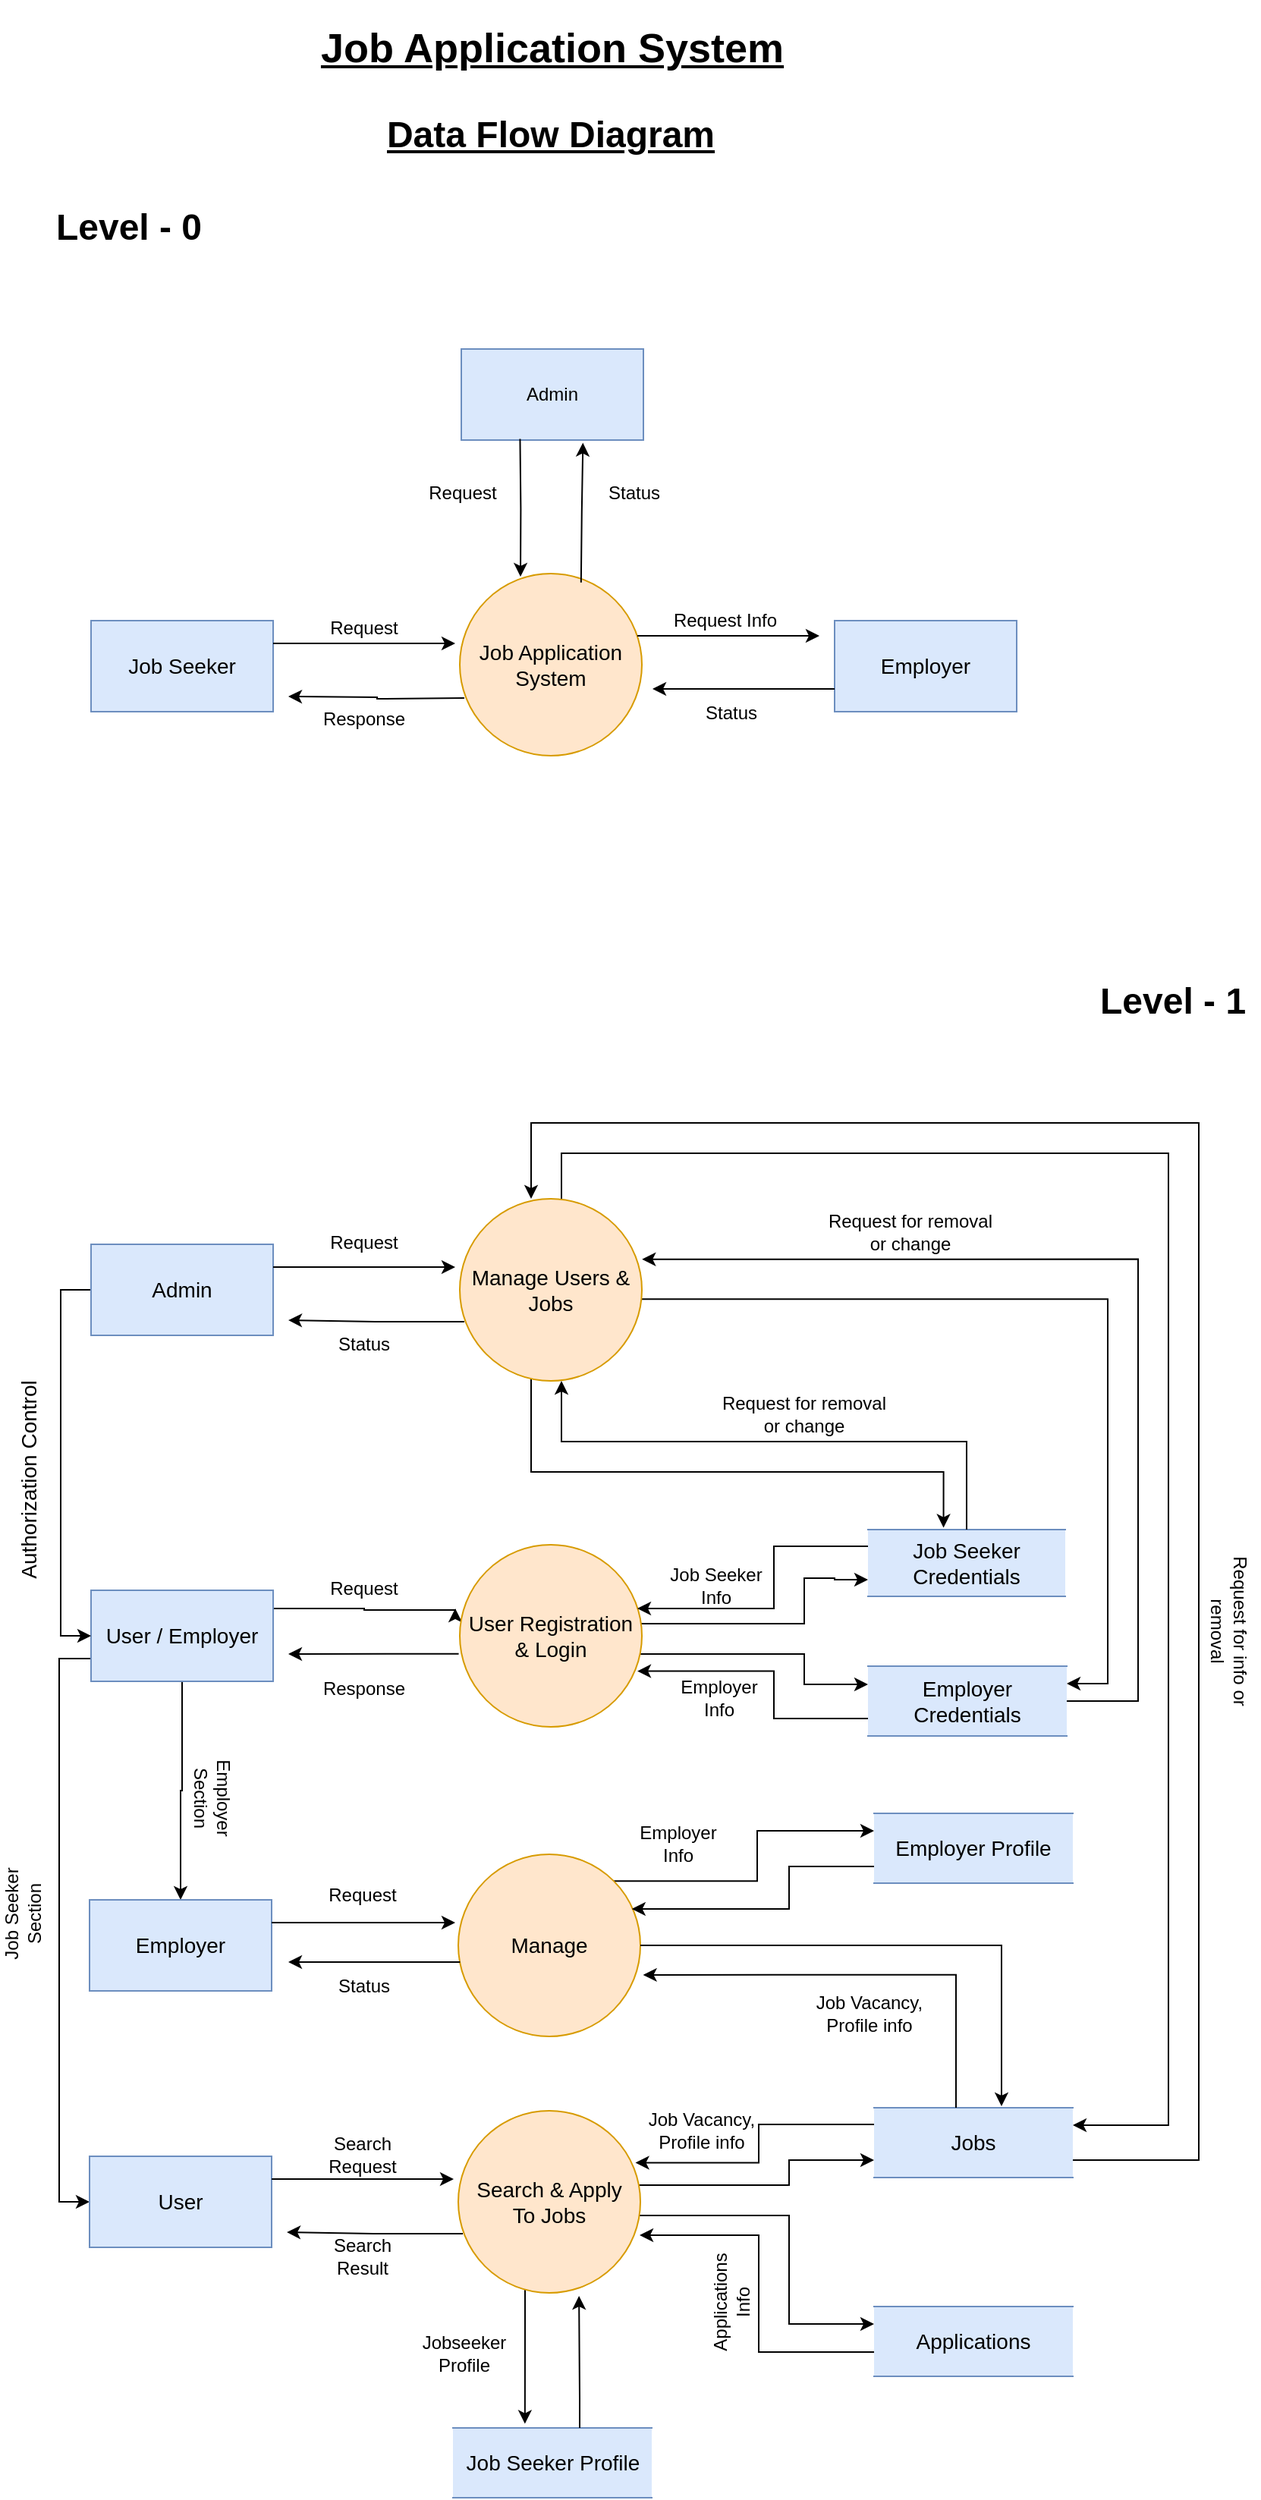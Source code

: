 <mxfile version="22.1.11" type="github" pages="2">
  <diagram name="DFD" id="n0FZbdHuvzvqF5hNi4Mt">
    <mxGraphModel dx="1100" dy="575" grid="1" gridSize="10" guides="1" tooltips="1" connect="1" arrows="1" fold="1" page="1" pageScale="1" pageWidth="827" pageHeight="1169" math="0" shadow="0">
      <root>
        <mxCell id="0" />
        <mxCell id="1" parent="0" />
        <mxCell id="ZXx62WjoBj0hGwNEn4ZQ-1" value="&lt;h1&gt;&lt;font style=&quot;font-size: 27px;&quot;&gt;Job Application System&lt;/font&gt;&lt;/h1&gt;" style="text;html=1;strokeColor=none;fillColor=none;spacing=5;spacingTop=-20;whiteSpace=wrap;overflow=hidden;rounded=0;align=center;fontStyle=4" parent="1" vertex="1">
          <mxGeometry x="289" y="40" width="330" height="40" as="geometry" />
        </mxCell>
        <mxCell id="ZXx62WjoBj0hGwNEn4ZQ-2" value="&lt;h1&gt;Data Flow Diagram&lt;/h1&gt;" style="text;html=1;strokeColor=none;fillColor=none;spacing=5;spacingTop=-20;whiteSpace=wrap;overflow=hidden;rounded=0;align=center;fontStyle=4" parent="1" vertex="1">
          <mxGeometry x="328" y="99" width="250" height="40" as="geometry" />
        </mxCell>
        <mxCell id="ZXx62WjoBj0hGwNEn4ZQ-3" value="&lt;h1&gt;Level - 0&lt;/h1&gt;" style="text;html=1;strokeColor=none;fillColor=none;spacing=5;spacingTop=-20;whiteSpace=wrap;overflow=hidden;rounded=0;align=center;" parent="1" vertex="1">
          <mxGeometry x="115" y="160" width="120" height="40" as="geometry" />
        </mxCell>
        <mxCell id="ZXx62WjoBj0hGwNEn4ZQ-5" value="&lt;font style=&quot;font-size: 14px;&quot;&gt;Job Seeker&lt;/font&gt;" style="rounded=0;whiteSpace=wrap;html=1;fillColor=#dae8fc;strokeColor=#6c8ebf;" parent="1" vertex="1">
          <mxGeometry x="150" y="439" width="120" height="60" as="geometry" />
        </mxCell>
        <mxCell id="ZXx62WjoBj0hGwNEn4ZQ-6" value="&lt;font style=&quot;font-size: 14px;&quot;&gt;Job Application System&lt;/font&gt;" style="ellipse;whiteSpace=wrap;html=1;aspect=fixed;fillColor=#ffe6cc;strokeColor=#d79b00;" parent="1" vertex="1">
          <mxGeometry x="393" y="408" width="120" height="120" as="geometry" />
        </mxCell>
        <mxCell id="ZXx62WjoBj0hGwNEn4ZQ-7" value="&lt;font style=&quot;font-size: 14px;&quot;&gt;Employer&lt;/font&gt;" style="rounded=0;whiteSpace=wrap;html=1;fillColor=#dae8fc;strokeColor=#6c8ebf;" parent="1" vertex="1">
          <mxGeometry x="640" y="439" width="120" height="60" as="geometry" />
        </mxCell>
        <mxCell id="ZXx62WjoBj0hGwNEn4ZQ-13" value="" style="endArrow=classic;html=1;rounded=0;edgeStyle=orthogonalEdgeStyle;exitX=1;exitY=0.25;exitDx=0;exitDy=0;" parent="1" source="ZXx62WjoBj0hGwNEn4ZQ-5" edge="1">
          <mxGeometry width="50" height="50" relative="1" as="geometry">
            <mxPoint x="300" y="489" as="sourcePoint" />
            <mxPoint x="390" y="454" as="targetPoint" />
          </mxGeometry>
        </mxCell>
        <mxCell id="ZXx62WjoBj0hGwNEn4ZQ-14" value="" style="endArrow=classic;html=1;rounded=0;edgeStyle=orthogonalEdgeStyle;exitX=0.975;exitY=0.333;exitDx=0;exitDy=0;exitPerimeter=0;" parent="1" edge="1">
          <mxGeometry width="50" height="50" relative="1" as="geometry">
            <mxPoint x="510" y="448.96" as="sourcePoint" />
            <mxPoint x="630" y="449" as="targetPoint" />
          </mxGeometry>
        </mxCell>
        <mxCell id="ZXx62WjoBj0hGwNEn4ZQ-15" value="" style="endArrow=classic;html=1;rounded=0;edgeStyle=orthogonalEdgeStyle;exitX=0;exitY=0.75;exitDx=0;exitDy=0;" parent="1" source="ZXx62WjoBj0hGwNEn4ZQ-7" edge="1">
          <mxGeometry width="50" height="50" relative="1" as="geometry">
            <mxPoint x="550" y="519" as="sourcePoint" />
            <mxPoint x="520" y="484" as="targetPoint" />
          </mxGeometry>
        </mxCell>
        <mxCell id="ZXx62WjoBj0hGwNEn4ZQ-16" value="" style="endArrow=classic;html=1;rounded=0;edgeStyle=orthogonalEdgeStyle;exitX=0.025;exitY=0.675;exitDx=0;exitDy=0;exitPerimeter=0;" parent="1" edge="1">
          <mxGeometry width="50" height="50" relative="1" as="geometry">
            <mxPoint x="396" y="490" as="sourcePoint" />
            <mxPoint x="280" y="489" as="targetPoint" />
          </mxGeometry>
        </mxCell>
        <mxCell id="ZXx62WjoBj0hGwNEn4ZQ-17" value="Request" style="text;html=1;strokeColor=none;fillColor=none;align=center;verticalAlign=middle;whiteSpace=wrap;rounded=0;" parent="1" vertex="1">
          <mxGeometry x="300" y="429" width="60" height="30" as="geometry" />
        </mxCell>
        <mxCell id="ZXx62WjoBj0hGwNEn4ZQ-18" value="Request Info" style="text;html=1;strokeColor=none;fillColor=none;align=center;verticalAlign=middle;whiteSpace=wrap;rounded=0;" parent="1" vertex="1">
          <mxGeometry x="528" y="424" width="80" height="30" as="geometry" />
        </mxCell>
        <mxCell id="ZXx62WjoBj0hGwNEn4ZQ-19" value="Response" style="text;html=1;strokeColor=none;fillColor=none;align=center;verticalAlign=middle;whiteSpace=wrap;rounded=0;" parent="1" vertex="1">
          <mxGeometry x="300" y="489" width="60" height="30" as="geometry" />
        </mxCell>
        <mxCell id="ZXx62WjoBj0hGwNEn4ZQ-20" value="Status" style="text;html=1;strokeColor=none;fillColor=none;align=center;verticalAlign=middle;whiteSpace=wrap;rounded=0;" parent="1" vertex="1">
          <mxGeometry x="542" y="485" width="60" height="30" as="geometry" />
        </mxCell>
        <mxCell id="ZXx62WjoBj0hGwNEn4ZQ-21" value="&lt;h1&gt;Level - 1&lt;/h1&gt;" style="text;html=1;strokeColor=none;fillColor=none;spacing=5;spacingTop=-20;whiteSpace=wrap;overflow=hidden;rounded=0;" parent="1" vertex="1">
          <mxGeometry x="810" y="670" width="110" height="40" as="geometry" />
        </mxCell>
        <mxCell id="LY_n04c2pggJdk4liKM1-3" style="edgeStyle=orthogonalEdgeStyle;rounded=0;orthogonalLoop=1;jettySize=auto;html=1;exitX=0;exitY=0.75;exitDx=0;exitDy=0;entryX=0;entryY=0.5;entryDx=0;entryDy=0;" parent="1" source="ZXx62WjoBj0hGwNEn4ZQ-34" target="rvOceuUh3xd4G9wwaCa7-1" edge="1">
          <mxGeometry relative="1" as="geometry">
            <mxPoint x="150" y="1301" as="sourcePoint" />
          </mxGeometry>
        </mxCell>
        <mxCell id="LY_n04c2pggJdk4liKM1-40" style="edgeStyle=orthogonalEdgeStyle;rounded=0;orthogonalLoop=1;jettySize=auto;html=1;" parent="1" source="ZXx62WjoBj0hGwNEn4ZQ-34" edge="1">
          <mxGeometry relative="1" as="geometry">
            <mxPoint x="390" y="1090" as="targetPoint" />
            <Array as="points">
              <mxPoint x="330" y="1090" />
              <mxPoint x="390" y="1091" />
            </Array>
          </mxGeometry>
        </mxCell>
        <mxCell id="FFaIjdkaDEvUhMHpH5DO-14" style="edgeStyle=orthogonalEdgeStyle;rounded=0;orthogonalLoop=1;jettySize=auto;html=1;" edge="1" parent="1" source="ZXx62WjoBj0hGwNEn4ZQ-34" target="3oJ-Er16zWGDzY93MScV-1">
          <mxGeometry relative="1" as="geometry" />
        </mxCell>
        <mxCell id="ZXx62WjoBj0hGwNEn4ZQ-34" value="&lt;span style=&quot;font-size: 14px;&quot;&gt;User / Employer&lt;/span&gt;" style="rounded=0;whiteSpace=wrap;html=1;fillColor=#dae8fc;strokeColor=#6c8ebf;" parent="1" vertex="1">
          <mxGeometry x="150" y="1078" width="120" height="60" as="geometry" />
        </mxCell>
        <mxCell id="LY_n04c2pggJdk4liKM1-36" style="edgeStyle=orthogonalEdgeStyle;rounded=0;orthogonalLoop=1;jettySize=auto;html=1;entryX=0;entryY=0.75;entryDx=0;entryDy=0;" parent="1" source="ZXx62WjoBj0hGwNEn4ZQ-35" target="LY_n04c2pggJdk4liKM1-7" edge="1">
          <mxGeometry relative="1" as="geometry">
            <Array as="points">
              <mxPoint x="620" y="1100" />
              <mxPoint x="620" y="1070" />
              <mxPoint x="640" y="1070" />
            </Array>
          </mxGeometry>
        </mxCell>
        <mxCell id="LY_n04c2pggJdk4liKM1-37" style="edgeStyle=orthogonalEdgeStyle;rounded=0;orthogonalLoop=1;jettySize=auto;html=1;entryX=0;entryY=0.261;entryDx=0;entryDy=0;entryPerimeter=0;" parent="1" source="ZXx62WjoBj0hGwNEn4ZQ-35" target="LY_n04c2pggJdk4liKM1-8" edge="1">
          <mxGeometry relative="1" as="geometry">
            <Array as="points">
              <mxPoint x="620" y="1120" />
              <mxPoint x="620" y="1140" />
            </Array>
          </mxGeometry>
        </mxCell>
        <mxCell id="LY_n04c2pggJdk4liKM1-41" style="edgeStyle=orthogonalEdgeStyle;rounded=0;orthogonalLoop=1;jettySize=auto;html=1;exitX=-0.006;exitY=0.599;exitDx=0;exitDy=0;exitPerimeter=0;" parent="1" source="ZXx62WjoBj0hGwNEn4ZQ-35" edge="1">
          <mxGeometry relative="1" as="geometry">
            <mxPoint x="280" y="1120" as="targetPoint" />
            <Array as="points">
              <mxPoint x="370" y="1120" />
              <mxPoint x="370" y="1120" />
            </Array>
          </mxGeometry>
        </mxCell>
        <mxCell id="ZXx62WjoBj0hGwNEn4ZQ-35" value="&lt;span style=&quot;font-size: 14px;&quot;&gt;User Registration &amp;amp; Login&lt;/span&gt;" style="ellipse;whiteSpace=wrap;html=1;aspect=fixed;fillColor=#ffe6cc;strokeColor=#d79b00;" parent="1" vertex="1">
          <mxGeometry x="393" y="1048" width="120" height="120" as="geometry" />
        </mxCell>
        <mxCell id="ZXx62WjoBj0hGwNEn4ZQ-39" value="Request" style="text;html=1;strokeColor=none;fillColor=none;align=center;verticalAlign=middle;whiteSpace=wrap;rounded=0;" parent="1" vertex="1">
          <mxGeometry x="300" y="1062" width="60" height="30" as="geometry" />
        </mxCell>
        <mxCell id="ZXx62WjoBj0hGwNEn4ZQ-41" value="Response" style="text;html=1;strokeColor=none;fillColor=none;align=center;verticalAlign=middle;whiteSpace=wrap;rounded=0;" parent="1" vertex="1">
          <mxGeometry x="300" y="1128" width="60" height="30" as="geometry" />
        </mxCell>
        <mxCell id="ZXx62WjoBj0hGwNEn4ZQ-48" value="Job Seeker Info" style="text;html=1;strokeColor=none;fillColor=none;align=center;verticalAlign=middle;whiteSpace=wrap;rounded=0;" parent="1" vertex="1">
          <mxGeometry x="526" y="1060" width="72" height="30" as="geometry" />
        </mxCell>
        <mxCell id="ZXx62WjoBj0hGwNEn4ZQ-49" value="Employer Info" style="text;html=1;strokeColor=none;fillColor=none;align=center;verticalAlign=middle;whiteSpace=wrap;rounded=0;" parent="1" vertex="1">
          <mxGeometry x="534" y="1134" width="60" height="30" as="geometry" />
        </mxCell>
        <mxCell id="rvOceuUh3xd4G9wwaCa7-1" value="&lt;span style=&quot;font-size: 14px;&quot;&gt;User&lt;/span&gt;" style="rounded=0;whiteSpace=wrap;html=1;fillColor=#dae8fc;strokeColor=#6c8ebf;" parent="1" vertex="1">
          <mxGeometry x="149" y="1451" width="120" height="60" as="geometry" />
        </mxCell>
        <mxCell id="LY_n04c2pggJdk4liKM1-34" style="edgeStyle=orthogonalEdgeStyle;rounded=0;orthogonalLoop=1;jettySize=auto;html=1;entryX=0;entryY=0.75;entryDx=0;entryDy=0;" parent="1" source="rvOceuUh3xd4G9wwaCa7-2" target="LY_n04c2pggJdk4liKM1-12" edge="1">
          <mxGeometry relative="1" as="geometry">
            <Array as="points">
              <mxPoint x="610" y="1470" />
              <mxPoint x="610" y="1453" />
            </Array>
          </mxGeometry>
        </mxCell>
        <mxCell id="FFaIjdkaDEvUhMHpH5DO-2" style="edgeStyle=orthogonalEdgeStyle;rounded=0;orthogonalLoop=1;jettySize=auto;html=1;entryX=0;entryY=0.25;entryDx=0;entryDy=0;" edge="1" parent="1" source="rvOceuUh3xd4G9wwaCa7-2" target="LY_n04c2pggJdk4liKM1-13">
          <mxGeometry relative="1" as="geometry">
            <Array as="points">
              <mxPoint x="610" y="1490" />
              <mxPoint x="610" y="1561" />
            </Array>
          </mxGeometry>
        </mxCell>
        <mxCell id="FFaIjdkaDEvUhMHpH5DO-5" style="edgeStyle=orthogonalEdgeStyle;rounded=0;orthogonalLoop=1;jettySize=auto;html=1;entryX=0.362;entryY=-0.059;entryDx=0;entryDy=0;entryPerimeter=0;" edge="1" parent="1" source="rvOceuUh3xd4G9wwaCa7-2" target="FFaIjdkaDEvUhMHpH5DO-4">
          <mxGeometry relative="1" as="geometry">
            <Array as="points">
              <mxPoint x="436" y="1560" />
              <mxPoint x="436" y="1560" />
            </Array>
          </mxGeometry>
        </mxCell>
        <mxCell id="rvOceuUh3xd4G9wwaCa7-2" value="&lt;span style=&quot;font-size: 14px;&quot;&gt;Search &amp;amp; Apply &lt;br&gt;To Jobs&lt;/span&gt;" style="ellipse;whiteSpace=wrap;html=1;aspect=fixed;fillColor=#ffe6cc;strokeColor=#d79b00;" parent="1" vertex="1">
          <mxGeometry x="392" y="1421" width="120" height="120" as="geometry" />
        </mxCell>
        <mxCell id="rvOceuUh3xd4G9wwaCa7-4" value="" style="endArrow=classic;html=1;rounded=0;edgeStyle=orthogonalEdgeStyle;exitX=1;exitY=0.25;exitDx=0;exitDy=0;" parent="1" source="rvOceuUh3xd4G9wwaCa7-1" edge="1">
          <mxGeometry width="50" height="50" relative="1" as="geometry">
            <mxPoint x="299" y="1501" as="sourcePoint" />
            <mxPoint x="389" y="1466" as="targetPoint" />
          </mxGeometry>
        </mxCell>
        <mxCell id="rvOceuUh3xd4G9wwaCa7-5" value="" style="endArrow=classic;html=1;rounded=0;edgeStyle=orthogonalEdgeStyle;exitX=0.025;exitY=0.675;exitDx=0;exitDy=0;exitPerimeter=0;" parent="1" source="rvOceuUh3xd4G9wwaCa7-2" edge="1">
          <mxGeometry width="50" height="50" relative="1" as="geometry">
            <mxPoint x="279" y="1551" as="sourcePoint" />
            <mxPoint x="279" y="1501" as="targetPoint" />
          </mxGeometry>
        </mxCell>
        <mxCell id="rvOceuUh3xd4G9wwaCa7-6" value="Search&lt;br&gt;Request" style="text;html=1;strokeColor=none;fillColor=none;align=center;verticalAlign=middle;whiteSpace=wrap;rounded=0;" parent="1" vertex="1">
          <mxGeometry x="299" y="1435" width="60" height="30" as="geometry" />
        </mxCell>
        <mxCell id="rvOceuUh3xd4G9wwaCa7-7" value="Search Result" style="text;html=1;strokeColor=none;fillColor=none;align=center;verticalAlign=middle;whiteSpace=wrap;rounded=0;" parent="1" vertex="1">
          <mxGeometry x="299" y="1502" width="60" height="30" as="geometry" />
        </mxCell>
        <mxCell id="rvOceuUh3xd4G9wwaCa7-10" value="Applications Info" style="text;html=1;strokeColor=none;fillColor=none;align=center;verticalAlign=middle;whiteSpace=wrap;rounded=0;rotation=270;" parent="1" vertex="1">
          <mxGeometry x="536" y="1532" width="72" height="30" as="geometry" />
        </mxCell>
        <mxCell id="rvOceuUh3xd4G9wwaCa7-11" value="Job Vacancy, Profile info" style="text;html=1;strokeColor=none;fillColor=none;align=center;verticalAlign=middle;whiteSpace=wrap;rounded=0;" parent="1" vertex="1">
          <mxGeometry x="512" y="1419" width="81" height="30" as="geometry" />
        </mxCell>
        <mxCell id="LY_n04c2pggJdk4liKM1-27" style="edgeStyle=orthogonalEdgeStyle;rounded=0;orthogonalLoop=1;jettySize=auto;html=1;entryX=0;entryY=0.5;entryDx=0;entryDy=0;" parent="1" source="rvOceuUh3xd4G9wwaCa7-31" target="ZXx62WjoBj0hGwNEn4ZQ-34" edge="1">
          <mxGeometry relative="1" as="geometry">
            <Array as="points">
              <mxPoint x="130" y="880" />
              <mxPoint x="130" y="1108" />
            </Array>
          </mxGeometry>
        </mxCell>
        <mxCell id="rvOceuUh3xd4G9wwaCa7-31" value="&lt;span style=&quot;font-size: 14px;&quot;&gt;Admin&lt;/span&gt;" style="rounded=0;whiteSpace=wrap;html=1;fillColor=#dae8fc;strokeColor=#6c8ebf;" parent="1" vertex="1">
          <mxGeometry x="150" y="850" width="120" height="60" as="geometry" />
        </mxCell>
        <mxCell id="LY_n04c2pggJdk4liKM1-25" style="edgeStyle=orthogonalEdgeStyle;rounded=0;orthogonalLoop=1;jettySize=auto;html=1;entryX=0.383;entryY=-0.028;entryDx=0;entryDy=0;entryPerimeter=0;" parent="1" source="rvOceuUh3xd4G9wwaCa7-32" target="LY_n04c2pggJdk4liKM1-7" edge="1">
          <mxGeometry relative="1" as="geometry">
            <Array as="points">
              <mxPoint x="440" y="1000" />
              <mxPoint x="712" y="1000" />
            </Array>
          </mxGeometry>
        </mxCell>
        <mxCell id="LY_n04c2pggJdk4liKM1-30" style="edgeStyle=orthogonalEdgeStyle;rounded=0;orthogonalLoop=1;jettySize=auto;html=1;entryX=1;entryY=0.25;entryDx=0;entryDy=0;exitX=0.999;exitY=0.551;exitDx=0;exitDy=0;exitPerimeter=0;" parent="1" source="rvOceuUh3xd4G9wwaCa7-32" target="LY_n04c2pggJdk4liKM1-8" edge="1">
          <mxGeometry relative="1" as="geometry">
            <mxPoint x="580" y="890" as="sourcePoint" />
            <Array as="points">
              <mxPoint x="820" y="886" />
              <mxPoint x="820" y="1140" />
            </Array>
          </mxGeometry>
        </mxCell>
        <mxCell id="FFaIjdkaDEvUhMHpH5DO-8" style="edgeStyle=orthogonalEdgeStyle;rounded=0;orthogonalLoop=1;jettySize=auto;html=1;entryX=1;entryY=0.25;entryDx=0;entryDy=0;" edge="1" parent="1" source="rvOceuUh3xd4G9wwaCa7-32" target="LY_n04c2pggJdk4liKM1-12">
          <mxGeometry relative="1" as="geometry">
            <Array as="points">
              <mxPoint x="460" y="790" />
              <mxPoint x="860" y="790" />
              <mxPoint x="860" y="1430" />
            </Array>
          </mxGeometry>
        </mxCell>
        <mxCell id="rvOceuUh3xd4G9wwaCa7-32" value="&lt;span style=&quot;font-size: 14px;&quot;&gt;Manage Users &amp;amp; Jobs&lt;/span&gt;" style="ellipse;whiteSpace=wrap;html=1;aspect=fixed;fillColor=#ffe6cc;strokeColor=#d79b00;" parent="1" vertex="1">
          <mxGeometry x="393" y="820" width="120" height="120" as="geometry" />
        </mxCell>
        <mxCell id="rvOceuUh3xd4G9wwaCa7-34" value="" style="endArrow=classic;html=1;rounded=0;edgeStyle=orthogonalEdgeStyle;exitX=1;exitY=0.25;exitDx=0;exitDy=0;" parent="1" source="rvOceuUh3xd4G9wwaCa7-31" edge="1">
          <mxGeometry width="50" height="50" relative="1" as="geometry">
            <mxPoint x="300" y="900" as="sourcePoint" />
            <mxPoint x="390" y="865" as="targetPoint" />
          </mxGeometry>
        </mxCell>
        <mxCell id="rvOceuUh3xd4G9wwaCa7-35" value="" style="endArrow=classic;html=1;rounded=0;edgeStyle=orthogonalEdgeStyle;exitX=0.025;exitY=0.675;exitDx=0;exitDy=0;exitPerimeter=0;" parent="1" source="rvOceuUh3xd4G9wwaCa7-32" edge="1">
          <mxGeometry width="50" height="50" relative="1" as="geometry">
            <mxPoint x="280" y="950" as="sourcePoint" />
            <mxPoint x="280" y="900" as="targetPoint" />
          </mxGeometry>
        </mxCell>
        <mxCell id="rvOceuUh3xd4G9wwaCa7-36" value="Request" style="text;html=1;strokeColor=none;fillColor=none;align=center;verticalAlign=middle;whiteSpace=wrap;rounded=0;" parent="1" vertex="1">
          <mxGeometry x="300" y="834" width="60" height="30" as="geometry" />
        </mxCell>
        <mxCell id="rvOceuUh3xd4G9wwaCa7-37" value="Status" style="text;html=1;strokeColor=none;fillColor=none;align=center;verticalAlign=middle;whiteSpace=wrap;rounded=0;" parent="1" vertex="1">
          <mxGeometry x="300" y="901" width="60" height="30" as="geometry" />
        </mxCell>
        <mxCell id="rvOceuUh3xd4G9wwaCa7-49" value="Request" style="text;html=1;strokeColor=none;fillColor=none;align=center;verticalAlign=middle;whiteSpace=wrap;rounded=0;" parent="1" vertex="1">
          <mxGeometry x="365" y="340" width="60" height="30" as="geometry" />
        </mxCell>
        <mxCell id="rvOceuUh3xd4G9wwaCa7-50" value="Status" style="text;html=1;strokeColor=none;fillColor=none;align=center;verticalAlign=middle;whiteSpace=wrap;rounded=0;" parent="1" vertex="1">
          <mxGeometry x="478" y="340" width="60" height="30" as="geometry" />
        </mxCell>
        <mxCell id="rvOceuUh3xd4G9wwaCa7-51" value="Admin" style="rounded=0;whiteSpace=wrap;html=1;fillColor=#dae8fc;strokeColor=#6c8ebf;" parent="1" vertex="1">
          <mxGeometry x="394" y="260" width="120" height="60" as="geometry" />
        </mxCell>
        <mxCell id="rvOceuUh3xd4G9wwaCa7-52" value="" style="endArrow=classic;html=1;rounded=0;edgeStyle=orthogonalEdgeStyle;exitX=0.356;exitY=0.987;exitDx=0;exitDy=0;exitPerimeter=0;" parent="1" edge="1">
          <mxGeometry width="50" height="50" relative="1" as="geometry">
            <mxPoint x="432.72" y="319.22" as="sourcePoint" />
            <mxPoint x="433" y="410" as="targetPoint" />
          </mxGeometry>
        </mxCell>
        <mxCell id="rvOceuUh3xd4G9wwaCa7-54" value="" style="endArrow=classic;html=1;rounded=0;edgeStyle=orthogonalEdgeStyle;entryX=0.668;entryY=1.03;entryDx=0;entryDy=0;entryPerimeter=0;exitX=0.691;exitY=-0.009;exitDx=0;exitDy=0;exitPerimeter=0;" parent="1" target="rvOceuUh3xd4G9wwaCa7-51" edge="1">
          <mxGeometry width="50" height="50" relative="1" as="geometry">
            <mxPoint x="472.92" y="413.92" as="sourcePoint" />
            <mxPoint x="472" y="327.8" as="targetPoint" />
          </mxGeometry>
        </mxCell>
        <mxCell id="3oJ-Er16zWGDzY93MScV-1" value="&lt;span style=&quot;font-size: 14px;&quot;&gt;Employer&lt;/span&gt;" style="rounded=0;whiteSpace=wrap;html=1;fillColor=#dae8fc;strokeColor=#6c8ebf;" parent="1" vertex="1">
          <mxGeometry x="149" y="1282" width="120" height="60" as="geometry" />
        </mxCell>
        <mxCell id="LY_n04c2pggJdk4liKM1-43" style="edgeStyle=orthogonalEdgeStyle;rounded=0;orthogonalLoop=1;jettySize=auto;html=1;exitX=1;exitY=0;exitDx=0;exitDy=0;entryX=0;entryY=0.25;entryDx=0;entryDy=0;" parent="1" source="3oJ-Er16zWGDzY93MScV-2" target="LY_n04c2pggJdk4liKM1-11" edge="1">
          <mxGeometry relative="1" as="geometry" />
        </mxCell>
        <mxCell id="3oJ-Er16zWGDzY93MScV-2" value="&lt;span style=&quot;font-size: 14px;&quot;&gt;Manage&lt;/span&gt;" style="ellipse;whiteSpace=wrap;html=1;aspect=fixed;fillColor=#ffe6cc;strokeColor=#d79b00;" parent="1" vertex="1">
          <mxGeometry x="392" y="1252" width="120" height="120" as="geometry" />
        </mxCell>
        <mxCell id="3oJ-Er16zWGDzY93MScV-6" value="Request" style="text;html=1;strokeColor=none;fillColor=none;align=center;verticalAlign=middle;whiteSpace=wrap;rounded=0;" parent="1" vertex="1">
          <mxGeometry x="299" y="1264" width="60" height="30" as="geometry" />
        </mxCell>
        <mxCell id="3oJ-Er16zWGDzY93MScV-7" value="Status" style="text;html=1;strokeColor=none;fillColor=none;align=center;verticalAlign=middle;whiteSpace=wrap;rounded=0;" parent="1" vertex="1">
          <mxGeometry x="300" y="1324" width="60" height="30" as="geometry" />
        </mxCell>
        <mxCell id="3oJ-Er16zWGDzY93MScV-9" value="Employer Info" style="text;html=1;strokeColor=none;fillColor=none;align=center;verticalAlign=middle;whiteSpace=wrap;rounded=0;" parent="1" vertex="1">
          <mxGeometry x="501" y="1230" width="72" height="30" as="geometry" />
        </mxCell>
        <mxCell id="3oJ-Er16zWGDzY93MScV-10" value="Job Vacancy, Profile info" style="text;html=1;strokeColor=none;fillColor=none;align=center;verticalAlign=middle;whiteSpace=wrap;rounded=0;" parent="1" vertex="1">
          <mxGeometry x="619" y="1342" width="88" height="30" as="geometry" />
        </mxCell>
        <mxCell id="3oJ-Er16zWGDzY93MScV-19" value="" style="endArrow=classic;html=1;rounded=0;exitX=1;exitY=0.25;exitDx=0;exitDy=0;" parent="1" source="3oJ-Er16zWGDzY93MScV-1" edge="1">
          <mxGeometry width="50" height="50" relative="1" as="geometry">
            <mxPoint x="300" y="1324" as="sourcePoint" />
            <mxPoint x="390" y="1297" as="targetPoint" />
          </mxGeometry>
        </mxCell>
        <mxCell id="3oJ-Er16zWGDzY93MScV-20" value="" style="endArrow=classic;html=1;rounded=0;exitX=0.01;exitY=0.592;exitDx=0;exitDy=0;exitPerimeter=0;" parent="1" source="3oJ-Er16zWGDzY93MScV-2" edge="1">
          <mxGeometry width="50" height="50" relative="1" as="geometry">
            <mxPoint x="250" y="1404" as="sourcePoint" />
            <mxPoint x="280" y="1323" as="targetPoint" />
          </mxGeometry>
        </mxCell>
        <mxCell id="LY_n04c2pggJdk4liKM1-6" value="Employer Section" style="text;html=1;strokeColor=none;fillColor=none;align=center;verticalAlign=middle;whiteSpace=wrap;rounded=0;rotation=90;" parent="1" vertex="1">
          <mxGeometry x="200" y="1200" width="60" height="30" as="geometry" />
        </mxCell>
        <mxCell id="LY_n04c2pggJdk4liKM1-7" value="&lt;font style=&quot;font-size: 14px;&quot;&gt;Job Seeker Credentials&lt;/font&gt;" style="html=1;dashed=0;whiteSpace=wrap;shape=partialRectangle;right=0;left=0;fillColor=#dae8fc;strokeColor=#6c8ebf;" parent="1" vertex="1">
          <mxGeometry x="662" y="1038" width="130" height="44" as="geometry" />
        </mxCell>
        <mxCell id="LY_n04c2pggJdk4liKM1-8" value="&lt;font style=&quot;font-size: 14px;&quot;&gt;Employer Credentials&lt;/font&gt;" style="html=1;dashed=0;whiteSpace=wrap;shape=partialRectangle;right=0;left=0;fillColor=#dae8fc;strokeColor=#6c8ebf;" parent="1" vertex="1">
          <mxGeometry x="662" y="1128" width="131" height="46" as="geometry" />
        </mxCell>
        <mxCell id="LY_n04c2pggJdk4liKM1-11" value="&lt;font style=&quot;font-size: 14px;&quot;&gt;Employer Profile&lt;/font&gt;" style="html=1;dashed=0;whiteSpace=wrap;shape=partialRectangle;right=0;left=0;fillColor=#dae8fc;strokeColor=#6c8ebf;" parent="1" vertex="1">
          <mxGeometry x="666" y="1225" width="131" height="46" as="geometry" />
        </mxCell>
        <mxCell id="FFaIjdkaDEvUhMHpH5DO-9" style="edgeStyle=orthogonalEdgeStyle;rounded=0;orthogonalLoop=1;jettySize=auto;html=1;exitX=1;exitY=0.75;exitDx=0;exitDy=0;" edge="1" parent="1" source="LY_n04c2pggJdk4liKM1-12">
          <mxGeometry relative="1" as="geometry">
            <mxPoint x="440" y="820" as="targetPoint" />
            <Array as="points">
              <mxPoint x="880" y="1454" />
              <mxPoint x="880" y="770" />
              <mxPoint x="440" y="770" />
              <mxPoint x="440" y="820" />
            </Array>
          </mxGeometry>
        </mxCell>
        <mxCell id="LY_n04c2pggJdk4liKM1-12" value="&lt;font style=&quot;font-size: 14px;&quot;&gt;Jobs&lt;/font&gt;" style="html=1;dashed=0;whiteSpace=wrap;shape=partialRectangle;right=0;left=0;fillColor=#dae8fc;strokeColor=#6c8ebf;" parent="1" vertex="1">
          <mxGeometry x="666" y="1419" width="131" height="46" as="geometry" />
        </mxCell>
        <mxCell id="LY_n04c2pggJdk4liKM1-13" value="&lt;font style=&quot;font-size: 14px;&quot;&gt;Applications&lt;/font&gt;" style="html=1;dashed=0;whiteSpace=wrap;shape=partialRectangle;right=0;left=0;fillColor=#dae8fc;strokeColor=#6c8ebf;" parent="1" vertex="1">
          <mxGeometry x="666" y="1550" width="131" height="46" as="geometry" />
        </mxCell>
        <mxCell id="LY_n04c2pggJdk4liKM1-21" value="Job Seeker Section" style="text;html=1;strokeColor=none;fillColor=none;align=center;verticalAlign=middle;whiteSpace=wrap;rounded=0;rotation=270;" parent="1" vertex="1">
          <mxGeometry x="70" y="1276" width="70" height="30" as="geometry" />
        </mxCell>
        <mxCell id="LY_n04c2pggJdk4liKM1-24" value="&lt;font style=&quot;font-size: 14px;&quot;&gt;Authorization Control&lt;/font&gt;" style="text;html=1;strokeColor=none;fillColor=none;align=center;verticalAlign=middle;whiteSpace=wrap;rounded=0;rotation=270;" parent="1" vertex="1">
          <mxGeometry x="39" y="990" width="140" height="30" as="geometry" />
        </mxCell>
        <mxCell id="LY_n04c2pggJdk4liKM1-26" style="edgeStyle=orthogonalEdgeStyle;rounded=0;orthogonalLoop=1;jettySize=auto;html=1;exitX=0.5;exitY=0;exitDx=0;exitDy=0;" parent="1" source="LY_n04c2pggJdk4liKM1-7" edge="1">
          <mxGeometry relative="1" as="geometry">
            <mxPoint x="460" y="940" as="targetPoint" />
            <Array as="points">
              <mxPoint x="727" y="980" />
              <mxPoint x="460" y="980" />
            </Array>
          </mxGeometry>
        </mxCell>
        <mxCell id="LY_n04c2pggJdk4liKM1-31" style="edgeStyle=orthogonalEdgeStyle;rounded=0;orthogonalLoop=1;jettySize=auto;html=1;exitX=1;exitY=0.5;exitDx=0;exitDy=0;entryX=1.001;entryY=0.332;entryDx=0;entryDy=0;entryPerimeter=0;" parent="1" source="LY_n04c2pggJdk4liKM1-8" target="rvOceuUh3xd4G9wwaCa7-32" edge="1">
          <mxGeometry relative="1" as="geometry">
            <mxPoint x="790" y="1160" as="sourcePoint" />
            <mxPoint x="520" y="860" as="targetPoint" />
            <Array as="points">
              <mxPoint x="840" y="1151" />
              <mxPoint x="840" y="860" />
            </Array>
          </mxGeometry>
        </mxCell>
        <mxCell id="LY_n04c2pggJdk4liKM1-32" style="edgeStyle=orthogonalEdgeStyle;rounded=0;orthogonalLoop=1;jettySize=auto;html=1;" parent="1" source="3oJ-Er16zWGDzY93MScV-2" edge="1">
          <mxGeometry relative="1" as="geometry">
            <mxPoint x="750" y="1418" as="targetPoint" />
            <Array as="points">
              <mxPoint x="750" y="1312" />
              <mxPoint x="750" y="1418" />
            </Array>
          </mxGeometry>
        </mxCell>
        <mxCell id="LY_n04c2pggJdk4liKM1-33" style="edgeStyle=orthogonalEdgeStyle;rounded=0;orthogonalLoop=1;jettySize=auto;html=1;entryX=1.015;entryY=0.662;entryDx=0;entryDy=0;entryPerimeter=0;" parent="1" source="LY_n04c2pggJdk4liKM1-12" target="3oJ-Er16zWGDzY93MScV-2" edge="1">
          <mxGeometry relative="1" as="geometry">
            <Array as="points">
              <mxPoint x="720" y="1331" />
            </Array>
          </mxGeometry>
        </mxCell>
        <mxCell id="LY_n04c2pggJdk4liKM1-35" style="edgeStyle=orthogonalEdgeStyle;rounded=0;orthogonalLoop=1;jettySize=auto;html=1;entryX=0.973;entryY=0.285;entryDx=0;entryDy=0;entryPerimeter=0;" parent="1" source="LY_n04c2pggJdk4liKM1-12" target="rvOceuUh3xd4G9wwaCa7-2" edge="1">
          <mxGeometry relative="1" as="geometry">
            <mxPoint x="510" y="1419" as="targetPoint" />
            <Array as="points">
              <mxPoint x="590" y="1430" />
              <mxPoint x="590" y="1455" />
            </Array>
          </mxGeometry>
        </mxCell>
        <mxCell id="LY_n04c2pggJdk4liKM1-38" style="edgeStyle=orthogonalEdgeStyle;rounded=0;orthogonalLoop=1;jettySize=auto;html=1;exitX=0;exitY=0.25;exitDx=0;exitDy=0;entryX=0.975;entryY=0.35;entryDx=0;entryDy=0;entryPerimeter=0;" parent="1" source="LY_n04c2pggJdk4liKM1-7" target="ZXx62WjoBj0hGwNEn4ZQ-35" edge="1">
          <mxGeometry relative="1" as="geometry">
            <Array as="points">
              <mxPoint x="600" y="1049" />
              <mxPoint x="600" y="1090" />
            </Array>
          </mxGeometry>
        </mxCell>
        <mxCell id="LY_n04c2pggJdk4liKM1-39" style="edgeStyle=orthogonalEdgeStyle;rounded=0;orthogonalLoop=1;jettySize=auto;html=1;exitX=0;exitY=0.75;exitDx=0;exitDy=0;entryX=0.975;entryY=0.694;entryDx=0;entryDy=0;entryPerimeter=0;" parent="1" source="LY_n04c2pggJdk4liKM1-8" target="ZXx62WjoBj0hGwNEn4ZQ-35" edge="1">
          <mxGeometry relative="1" as="geometry">
            <Array as="points">
              <mxPoint x="600" y="1162" />
              <mxPoint x="600" y="1131" />
            </Array>
          </mxGeometry>
        </mxCell>
        <mxCell id="LY_n04c2pggJdk4liKM1-44" style="edgeStyle=orthogonalEdgeStyle;rounded=0;orthogonalLoop=1;jettySize=auto;html=1;entryX=0.953;entryY=0.3;entryDx=0;entryDy=0;entryPerimeter=0;" parent="1" source="LY_n04c2pggJdk4liKM1-11" target="3oJ-Er16zWGDzY93MScV-2" edge="1">
          <mxGeometry relative="1" as="geometry">
            <Array as="points">
              <mxPoint x="610" y="1260" />
              <mxPoint x="610" y="1288" />
            </Array>
          </mxGeometry>
        </mxCell>
        <mxCell id="FFaIjdkaDEvUhMHpH5DO-3" style="edgeStyle=orthogonalEdgeStyle;rounded=0;orthogonalLoop=1;jettySize=auto;html=1;entryX=0.996;entryY=0.683;entryDx=0;entryDy=0;entryPerimeter=0;" edge="1" parent="1" source="LY_n04c2pggJdk4liKM1-13" target="rvOceuUh3xd4G9wwaCa7-2">
          <mxGeometry relative="1" as="geometry">
            <Array as="points">
              <mxPoint x="590" y="1580" />
              <mxPoint x="590" y="1503" />
            </Array>
          </mxGeometry>
        </mxCell>
        <mxCell id="FFaIjdkaDEvUhMHpH5DO-4" value="&lt;font style=&quot;font-size: 14px;&quot;&gt;Job Seeker Profile&lt;/font&gt;" style="html=1;dashed=0;whiteSpace=wrap;shape=partialRectangle;right=0;left=0;fillColor=#dae8fc;strokeColor=#6c8ebf;" vertex="1" parent="1">
          <mxGeometry x="388.5" y="1630" width="131" height="46" as="geometry" />
        </mxCell>
        <mxCell id="FFaIjdkaDEvUhMHpH5DO-6" style="edgeStyle=orthogonalEdgeStyle;rounded=0;orthogonalLoop=1;jettySize=auto;html=1;entryX=0.663;entryY=1.017;entryDx=0;entryDy=0;entryPerimeter=0;" edge="1" parent="1" source="FFaIjdkaDEvUhMHpH5DO-4" target="rvOceuUh3xd4G9wwaCa7-2">
          <mxGeometry relative="1" as="geometry">
            <Array as="points">
              <mxPoint x="472" y="1610" />
              <mxPoint x="472" y="1610" />
            </Array>
          </mxGeometry>
        </mxCell>
        <mxCell id="FFaIjdkaDEvUhMHpH5DO-7" value="Jobseeker Profile" style="text;html=1;strokeColor=none;fillColor=none;align=center;verticalAlign=middle;whiteSpace=wrap;rounded=0;" vertex="1" parent="1">
          <mxGeometry x="360" y="1566" width="72" height="30" as="geometry" />
        </mxCell>
        <mxCell id="FFaIjdkaDEvUhMHpH5DO-10" value="Request for removal or change" style="text;html=1;strokeColor=none;fillColor=none;align=center;verticalAlign=middle;whiteSpace=wrap;rounded=0;" vertex="1" parent="1">
          <mxGeometry x="560" y="947" width="120" height="30" as="geometry" />
        </mxCell>
        <mxCell id="FFaIjdkaDEvUhMHpH5DO-11" value="Request for removal or change" style="text;html=1;strokeColor=none;fillColor=none;align=center;verticalAlign=middle;whiteSpace=wrap;rounded=0;" vertex="1" parent="1">
          <mxGeometry x="630" y="827" width="120" height="30" as="geometry" />
        </mxCell>
        <mxCell id="FFaIjdkaDEvUhMHpH5DO-12" value="Request for info or &lt;br&gt;removal" style="text;html=1;strokeColor=none;fillColor=none;align=center;verticalAlign=middle;whiteSpace=wrap;rounded=0;rotation=90;" vertex="1" parent="1">
          <mxGeometry x="840" y="1090" width="120" height="30" as="geometry" />
        </mxCell>
      </root>
    </mxGraphModel>
  </diagram>
  <diagram id="ouwz0wmWdoGfxDvdlCNv" name="ERD">
    <mxGraphModel dx="880" dy="460" grid="1" gridSize="10" guides="1" tooltips="1" connect="1" arrows="1" fold="1" page="1" pageScale="1" pageWidth="850" pageHeight="1100" math="0" shadow="0">
      <root>
        <mxCell id="0" />
        <mxCell id="1" parent="0" />
        <mxCell id="-TL9NEGEg42N0MaOFhkl-1" value="&lt;h1&gt;&lt;font style=&quot;font-size: 27px;&quot;&gt;Job Application System&lt;/font&gt;&lt;/h1&gt;" style="text;html=1;strokeColor=none;fillColor=none;spacing=5;spacingTop=-20;whiteSpace=wrap;overflow=hidden;rounded=0;align=center;fontStyle=4" parent="1" vertex="1">
          <mxGeometry x="289" y="40" width="330" height="40" as="geometry" />
        </mxCell>
        <mxCell id="-TL9NEGEg42N0MaOFhkl-2" value="&lt;h1&gt;ER Diagram&lt;/h1&gt;" style="text;html=1;strokeColor=none;fillColor=none;spacing=5;spacingTop=-20;whiteSpace=wrap;overflow=hidden;rounded=0;align=center;fontStyle=4" parent="1" vertex="1">
          <mxGeometry x="328" y="99" width="250" height="40" as="geometry" />
        </mxCell>
        <mxCell id="pk0RlsL8hYIRSLS9Z3Bs-2" value="" style="html=1;dashed=0;whiteSpace=wrap;" vertex="1" parent="1">
          <mxGeometry x="360" y="230" width="130" height="60" as="geometry" />
        </mxCell>
      </root>
    </mxGraphModel>
  </diagram>
</mxfile>
